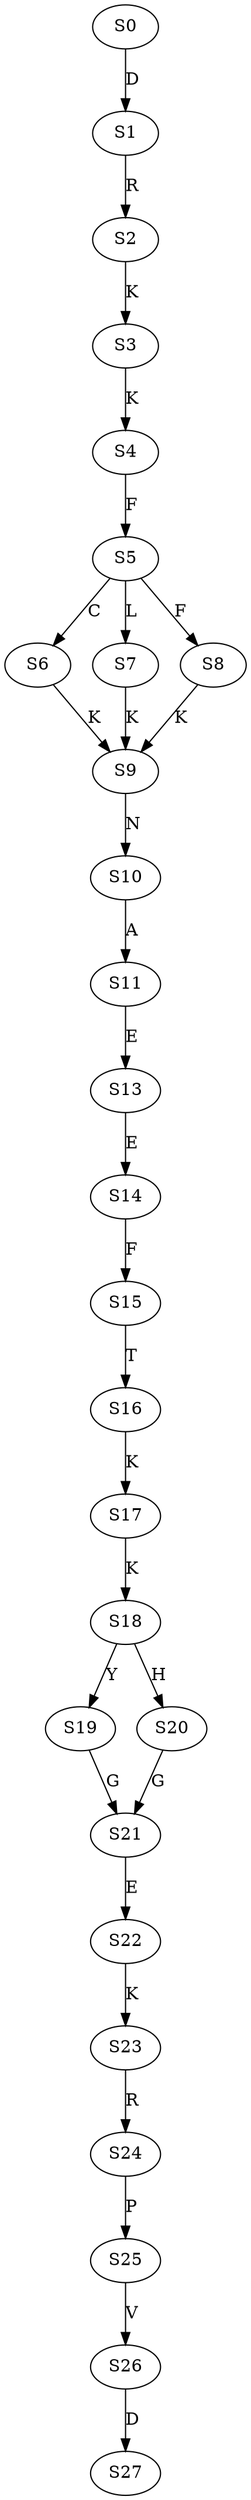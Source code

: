 strict digraph  {
	S0 -> S1 [ label = D ];
	S1 -> S2 [ label = R ];
	S2 -> S3 [ label = K ];
	S3 -> S4 [ label = K ];
	S4 -> S5 [ label = F ];
	S5 -> S6 [ label = C ];
	S5 -> S7 [ label = L ];
	S5 -> S8 [ label = F ];
	S6 -> S9 [ label = K ];
	S7 -> S9 [ label = K ];
	S8 -> S9 [ label = K ];
	S9 -> S10 [ label = N ];
	S10 -> S11 [ label = A ];
	S11 -> S13 [ label = E ];
	S13 -> S14 [ label = E ];
	S14 -> S15 [ label = F ];
	S15 -> S16 [ label = T ];
	S16 -> S17 [ label = K ];
	S17 -> S18 [ label = K ];
	S18 -> S19 [ label = Y ];
	S18 -> S20 [ label = H ];
	S19 -> S21 [ label = G ];
	S20 -> S21 [ label = G ];
	S21 -> S22 [ label = E ];
	S22 -> S23 [ label = K ];
	S23 -> S24 [ label = R ];
	S24 -> S25 [ label = P ];
	S25 -> S26 [ label = V ];
	S26 -> S27 [ label = D ];
}
